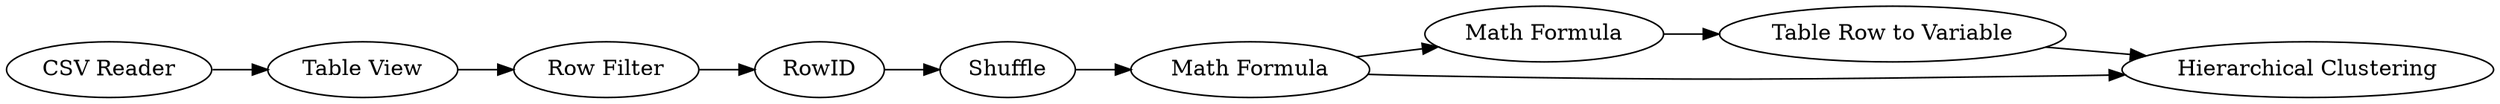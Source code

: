 digraph {
	1 [label="CSV Reader"]
	2 [label=Shuffle]
	3 [label="Math Formula"]
	4 [label="Math Formula"]
	6 [label="Table Row to Variable"]
	7 [label="Hierarchical Clustering"]
	8 [label=RowID]
	9 [label="Table View"]
	10 [label="Row Filter"]
	1 -> 9
	2 -> 3
	3 -> 4
	3 -> 7
	4 -> 6
	6 -> 7
	8 -> 2
	9 -> 10
	10 -> 8
	rankdir=LR
}
